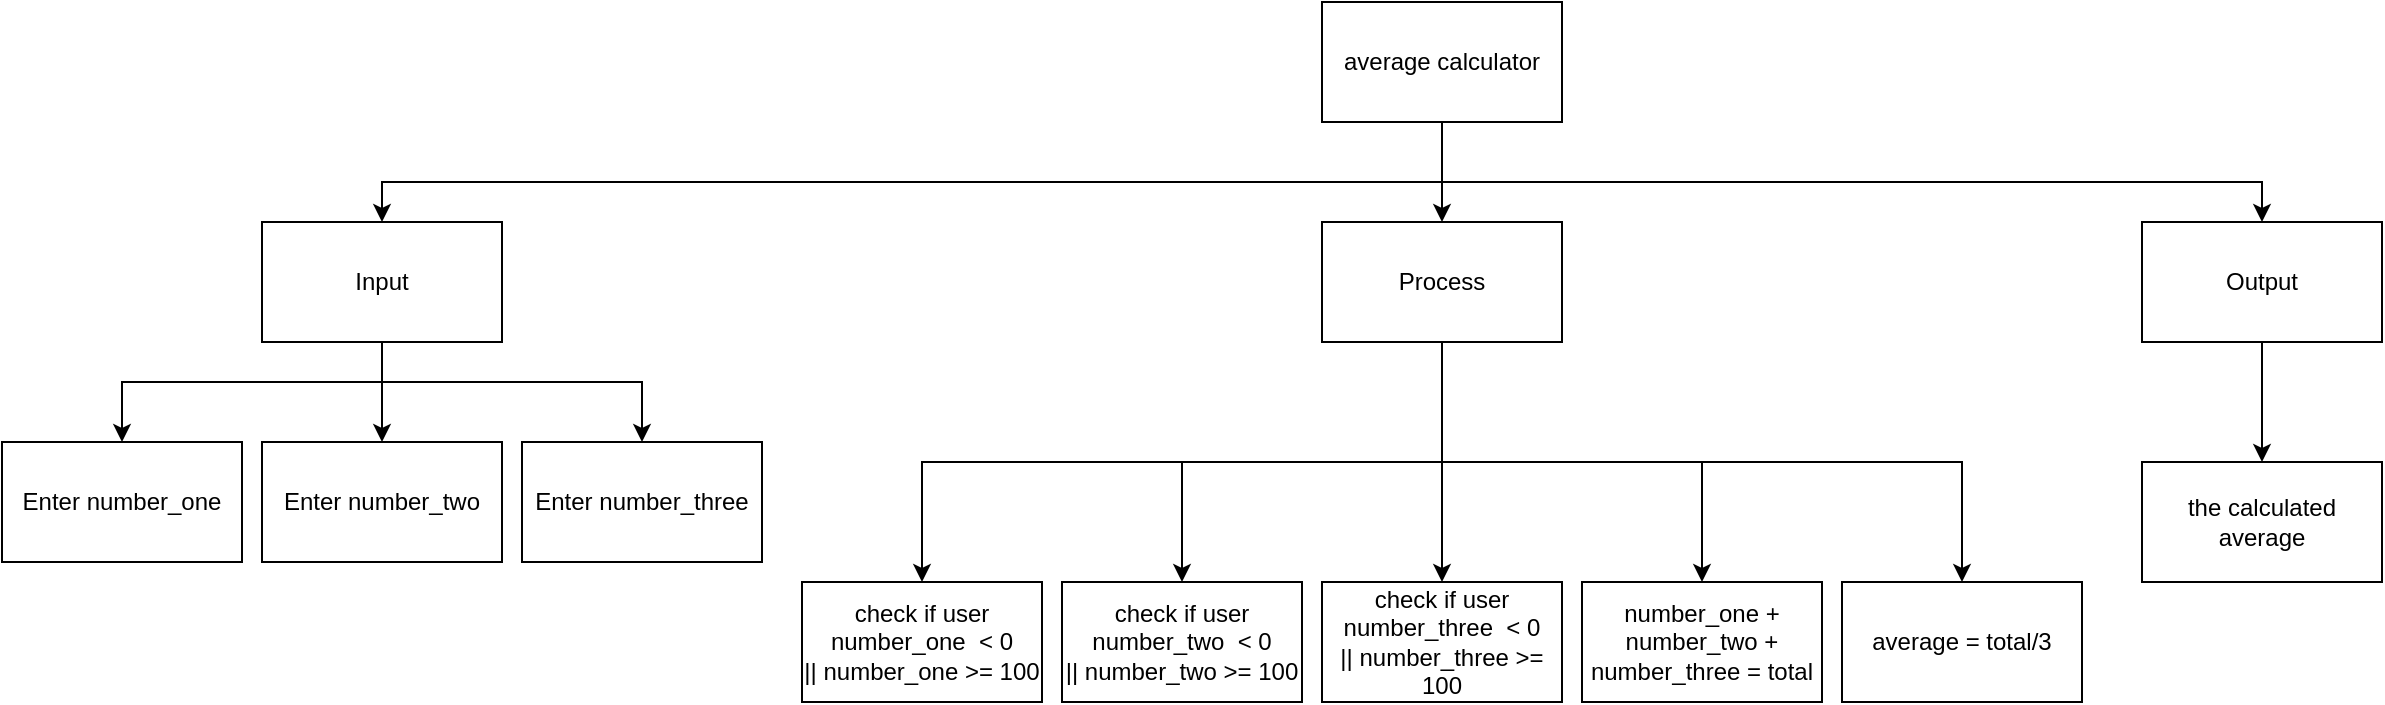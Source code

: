 <mxfile>
    <diagram id="Ek28gAYluiZjqxpAqC49" name="Page-1">
        <mxGraphModel dx="1421" dy="1681" grid="1" gridSize="10" guides="1" tooltips="1" connect="1" arrows="1" fold="1" page="1" pageScale="1" pageWidth="827" pageHeight="1169" math="0" shadow="0">
            <root>
                <mxCell id="0"/>
                <mxCell id="1" parent="0"/>
                <mxCell id="2" style="edgeStyle=none;html=1;entryX=0.5;entryY=0;entryDx=0;entryDy=0;rounded=0;" parent="1" source="5" target="8" edge="1">
                    <mxGeometry relative="1" as="geometry"/>
                </mxCell>
                <mxCell id="3" style="edgeStyle=none;rounded=0;html=1;entryX=0.5;entryY=0;entryDx=0;entryDy=0;" parent="1" target="6" edge="1">
                    <mxGeometry relative="1" as="geometry">
                        <mxPoint x="260" y="-390.0" as="sourcePoint"/>
                        <Array as="points">
                            <mxPoint x="-270" y="-390"/>
                        </Array>
                    </mxGeometry>
                </mxCell>
                <mxCell id="4" style="edgeStyle=none;rounded=0;html=1;entryX=0.5;entryY=0;entryDx=0;entryDy=0;" parent="1" target="10" edge="1">
                    <mxGeometry relative="1" as="geometry">
                        <mxPoint x="260" y="-390.0" as="sourcePoint"/>
                        <Array as="points">
                            <mxPoint x="670" y="-390"/>
                        </Array>
                    </mxGeometry>
                </mxCell>
                <mxCell id="5" value="average calculator" style="rounded=0;whiteSpace=wrap;html=1;" parent="1" vertex="1">
                    <mxGeometry x="200" y="-480" width="120" height="60" as="geometry"/>
                </mxCell>
                <mxCell id="39" style="edgeStyle=none;html=1;entryX=0.5;entryY=0;entryDx=0;entryDy=0;rounded=0;" parent="1" target="38" edge="1">
                    <mxGeometry relative="1" as="geometry">
                        <mxPoint x="-270" y="-290" as="sourcePoint"/>
                        <Array as="points">
                            <mxPoint x="-140" y="-290"/>
                        </Array>
                    </mxGeometry>
                </mxCell>
                <mxCell id="41" style="edgeStyle=none;html=1;entryX=0.5;entryY=0;entryDx=0;entryDy=0;" parent="1" source="6" target="11" edge="1">
                    <mxGeometry relative="1" as="geometry"/>
                </mxCell>
                <mxCell id="42" style="edgeStyle=none;html=1;entryX=0.5;entryY=0;entryDx=0;entryDy=0;rounded=0;" parent="1" target="36" edge="1">
                    <mxGeometry relative="1" as="geometry">
                        <mxPoint x="-270" y="-290" as="sourcePoint"/>
                        <Array as="points">
                            <mxPoint x="-400" y="-290"/>
                        </Array>
                    </mxGeometry>
                </mxCell>
                <mxCell id="6" value="Input" style="rounded=0;whiteSpace=wrap;html=1;" parent="1" vertex="1">
                    <mxGeometry x="-330" y="-370" width="120" height="60" as="geometry"/>
                </mxCell>
                <mxCell id="46" style="edgeStyle=none;rounded=0;html=1;entryX=0.5;entryY=0;entryDx=0;entryDy=0;" parent="1" source="8" target="21" edge="1">
                    <mxGeometry relative="1" as="geometry"/>
                </mxCell>
                <mxCell id="47" style="edgeStyle=none;rounded=0;html=1;entryX=0.5;entryY=0;entryDx=0;entryDy=0;" parent="1" target="13" edge="1">
                    <mxGeometry relative="1" as="geometry">
                        <mxPoint x="260" y="-250" as="sourcePoint"/>
                        <Array as="points">
                            <mxPoint x="130" y="-250"/>
                        </Array>
                    </mxGeometry>
                </mxCell>
                <mxCell id="48" style="edgeStyle=none;rounded=0;html=1;entryX=0.5;entryY=0;entryDx=0;entryDy=0;" parent="1" target="43" edge="1">
                    <mxGeometry relative="1" as="geometry">
                        <mxPoint x="260" y="-250" as="sourcePoint"/>
                        <Array as="points">
                            <mxPoint x="390" y="-250"/>
                        </Array>
                    </mxGeometry>
                </mxCell>
                <mxCell id="49" style="edgeStyle=none;rounded=0;html=1;entryX=0.5;entryY=0;entryDx=0;entryDy=0;" parent="1" target="29" edge="1">
                    <mxGeometry relative="1" as="geometry">
                        <mxPoint x="260" y="-250" as="sourcePoint"/>
                        <Array as="points">
                            <mxPoint y="-250"/>
                        </Array>
                    </mxGeometry>
                </mxCell>
                <mxCell id="50" style="edgeStyle=none;html=1;entryX=0.5;entryY=0;entryDx=0;entryDy=0;rounded=0;" parent="1" target="44" edge="1">
                    <mxGeometry relative="1" as="geometry">
                        <mxPoint x="390" y="-250" as="sourcePoint"/>
                        <Array as="points">
                            <mxPoint x="520" y="-250"/>
                        </Array>
                    </mxGeometry>
                </mxCell>
                <mxCell id="8" value="Process" style="rounded=0;whiteSpace=wrap;html=1;" parent="1" vertex="1">
                    <mxGeometry x="200" y="-370" width="120" height="60" as="geometry"/>
                </mxCell>
                <mxCell id="32" style="edgeStyle=none;html=1;entryX=0.5;entryY=0;entryDx=0;entryDy=0;exitX=0.5;exitY=1;exitDx=0;exitDy=0;" parent="1" source="10" target="25" edge="1">
                    <mxGeometry relative="1" as="geometry"/>
                </mxCell>
                <mxCell id="10" value="Output" style="rounded=0;whiteSpace=wrap;html=1;" parent="1" vertex="1">
                    <mxGeometry x="610" y="-370" width="120" height="60" as="geometry"/>
                </mxCell>
                <mxCell id="11" value="Enter number_two" style="rounded=0;whiteSpace=wrap;html=1;" parent="1" vertex="1">
                    <mxGeometry x="-330" y="-260" width="120" height="60" as="geometry"/>
                </mxCell>
                <mxCell id="13" value="check if user number_two&amp;nbsp; &amp;lt; 0&lt;br&gt;|| number_two &amp;gt;= 100" style="rounded=0;whiteSpace=wrap;html=1;" parent="1" vertex="1">
                    <mxGeometry x="70" y="-190" width="120" height="60" as="geometry"/>
                </mxCell>
                <mxCell id="21" value="check if user number_three&amp;nbsp; &amp;lt; 0&lt;br&gt;|| number_three &amp;gt;= 100" style="rounded=0;whiteSpace=wrap;html=1;" parent="1" vertex="1">
                    <mxGeometry x="200" y="-190" width="120" height="60" as="geometry"/>
                </mxCell>
                <mxCell id="25" value="the calculated average" style="rounded=0;whiteSpace=wrap;html=1;" parent="1" vertex="1">
                    <mxGeometry x="610" y="-250" width="120" height="60" as="geometry"/>
                </mxCell>
                <mxCell id="29" value="check if user number_one&amp;nbsp; &amp;lt; 0&lt;br&gt;|| number_one &amp;gt;= 100" style="rounded=0;whiteSpace=wrap;html=1;" parent="1" vertex="1">
                    <mxGeometry x="-60" y="-190" width="120" height="60" as="geometry"/>
                </mxCell>
                <mxCell id="36" value="Enter number_one" style="rounded=0;whiteSpace=wrap;html=1;" parent="1" vertex="1">
                    <mxGeometry x="-460" y="-260" width="120" height="60" as="geometry"/>
                </mxCell>
                <mxCell id="38" value="Enter number_three" style="rounded=0;whiteSpace=wrap;html=1;" parent="1" vertex="1">
                    <mxGeometry x="-200" y="-260" width="120" height="60" as="geometry"/>
                </mxCell>
                <mxCell id="43" value="number_one + number_two + number_three = total" style="rounded=0;whiteSpace=wrap;html=1;" parent="1" vertex="1">
                    <mxGeometry x="330" y="-190" width="120" height="60" as="geometry"/>
                </mxCell>
                <mxCell id="44" value="average = total/3" style="rounded=0;whiteSpace=wrap;html=1;" parent="1" vertex="1">
                    <mxGeometry x="460" y="-190" width="120" height="60" as="geometry"/>
                </mxCell>
            </root>
        </mxGraphModel>
    </diagram>
</mxfile>